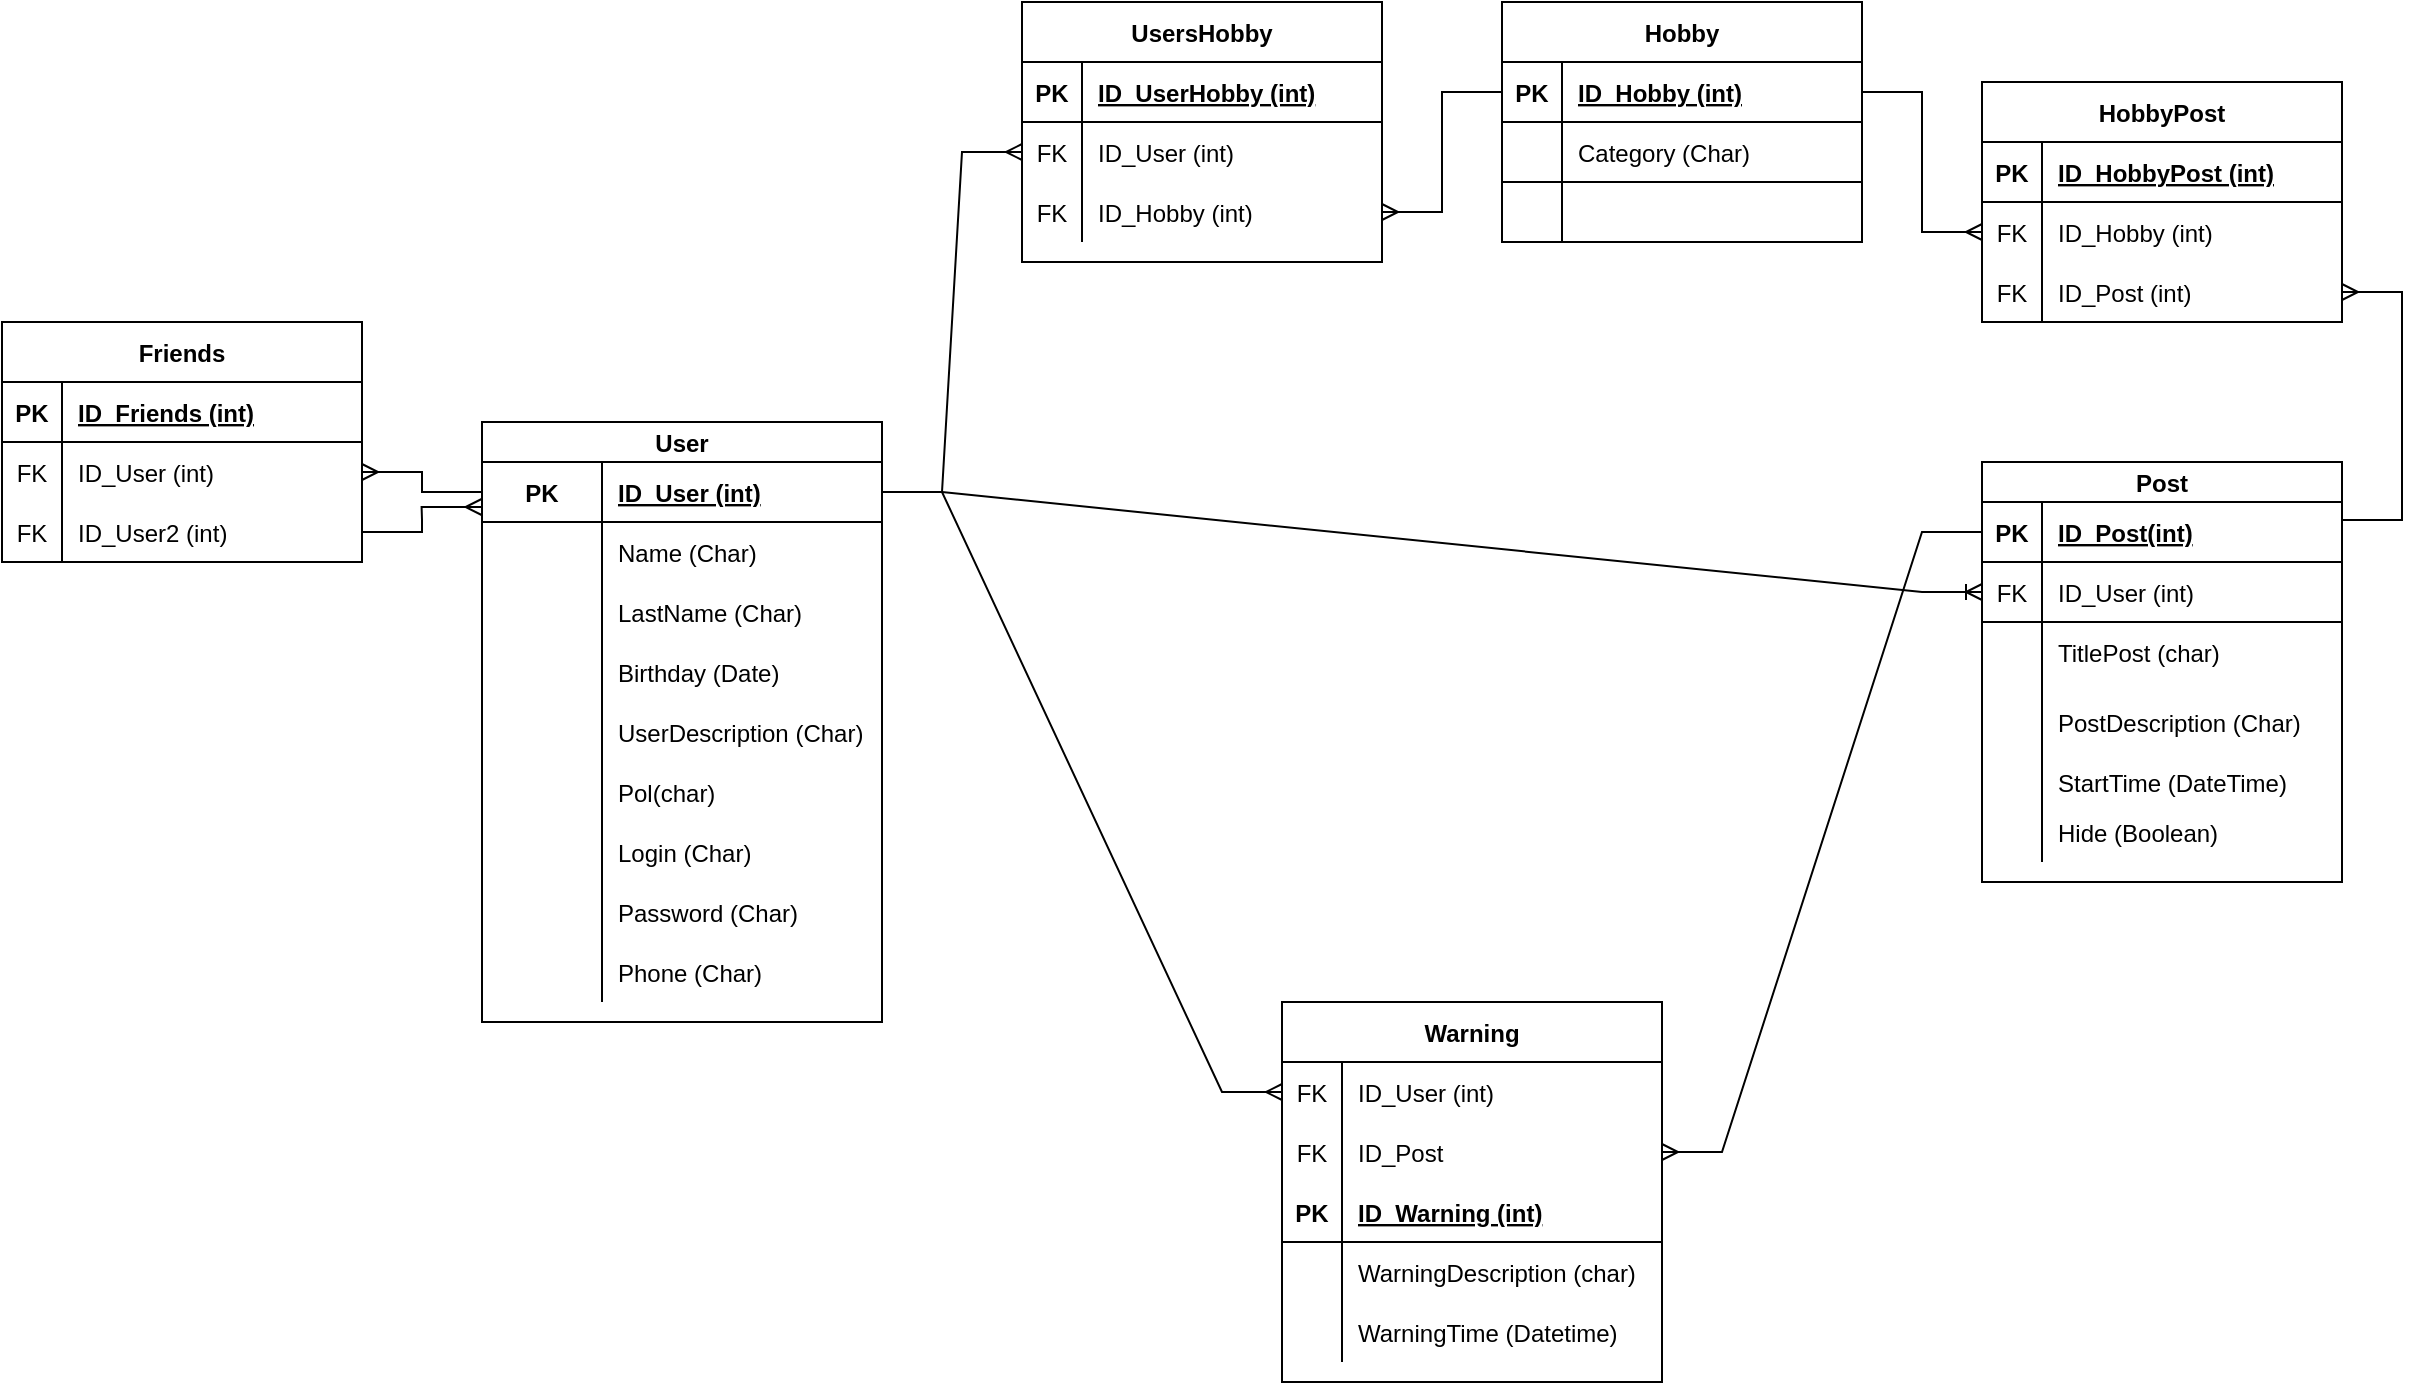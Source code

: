 <mxfile version="18.0.6" type="device"><diagram id="YEi-jR4j0ctaA4NyCC-B" name="Страница 1"><mxGraphModel dx="3635" dy="804" grid="1" gridSize="10" guides="1" tooltips="1" connect="1" arrows="1" fold="1" page="1" pageScale="1" pageWidth="2339" pageHeight="3300" math="0" shadow="0"><root><mxCell id="0"/><mxCell id="1" parent="0"/><mxCell id="M4q45R86KcRBcK73IV3w-1" value="User" style="shape=table;startSize=20;container=1;collapsible=1;childLayout=tableLayout;fixedRows=1;rowLines=0;fontStyle=1;align=center;resizeLast=1;" parent="1" vertex="1"><mxGeometry y="260" width="200" height="300" as="geometry"/></mxCell><mxCell id="M4q45R86KcRBcK73IV3w-2" value="" style="shape=tableRow;horizontal=0;startSize=0;swimlaneHead=0;swimlaneBody=0;fillColor=none;collapsible=0;dropTarget=0;points=[[0,0.5],[1,0.5]];portConstraint=eastwest;top=0;left=0;right=0;bottom=0;" parent="M4q45R86KcRBcK73IV3w-1" vertex="1"><mxGeometry y="20" width="200" height="30" as="geometry"/></mxCell><mxCell id="M4q45R86KcRBcK73IV3w-3" value="PK" style="shape=partialRectangle;connectable=0;fillColor=none;top=0;left=0;bottom=0;right=0;fontStyle=1;overflow=hidden;" parent="M4q45R86KcRBcK73IV3w-2" vertex="1"><mxGeometry width="60" height="30" as="geometry"><mxRectangle width="60" height="30" as="alternateBounds"/></mxGeometry></mxCell><mxCell id="M4q45R86KcRBcK73IV3w-4" value="ID_User (int)" style="shape=partialRectangle;connectable=0;fillColor=none;top=0;left=0;bottom=0;right=0;align=left;spacingLeft=6;fontStyle=5;overflow=hidden;" parent="M4q45R86KcRBcK73IV3w-2" vertex="1"><mxGeometry x="60" width="140" height="30" as="geometry"><mxRectangle width="140" height="30" as="alternateBounds"/></mxGeometry></mxCell><mxCell id="M4q45R86KcRBcK73IV3w-68" value="" style="shape=tableRow;horizontal=0;startSize=0;swimlaneHead=0;swimlaneBody=0;fillColor=none;collapsible=0;dropTarget=0;points=[[0,0.5],[1,0.5]];portConstraint=eastwest;top=0;left=0;right=0;bottom=0;" parent="M4q45R86KcRBcK73IV3w-1" vertex="1"><mxGeometry y="50" width="200" height="30" as="geometry"/></mxCell><mxCell id="M4q45R86KcRBcK73IV3w-69" value="" style="shape=partialRectangle;connectable=0;fillColor=none;top=0;left=0;bottom=0;right=0;editable=1;overflow=hidden;" parent="M4q45R86KcRBcK73IV3w-68" vertex="1"><mxGeometry width="60" height="30" as="geometry"><mxRectangle width="60" height="30" as="alternateBounds"/></mxGeometry></mxCell><mxCell id="M4q45R86KcRBcK73IV3w-70" value="Name (Char)" style="shape=partialRectangle;connectable=0;fillColor=none;top=0;left=0;bottom=0;right=0;align=left;spacingLeft=6;overflow=hidden;" parent="M4q45R86KcRBcK73IV3w-68" vertex="1"><mxGeometry x="60" width="140" height="30" as="geometry"><mxRectangle width="140" height="30" as="alternateBounds"/></mxGeometry></mxCell><mxCell id="frEjT7Lo6UGN6S415Faj-6" value="" style="shape=tableRow;horizontal=0;startSize=0;swimlaneHead=0;swimlaneBody=0;fillColor=none;collapsible=0;dropTarget=0;points=[[0,0.5],[1,0.5]];portConstraint=eastwest;top=0;left=0;right=0;bottom=0;" parent="M4q45R86KcRBcK73IV3w-1" vertex="1"><mxGeometry y="80" width="200" height="30" as="geometry"/></mxCell><mxCell id="frEjT7Lo6UGN6S415Faj-7" value="" style="shape=partialRectangle;connectable=0;fillColor=none;top=0;left=0;bottom=0;right=0;fontStyle=0;overflow=hidden;" parent="frEjT7Lo6UGN6S415Faj-6" vertex="1"><mxGeometry width="60" height="30" as="geometry"><mxRectangle width="60" height="30" as="alternateBounds"/></mxGeometry></mxCell><mxCell id="frEjT7Lo6UGN6S415Faj-8" value="LastName (Char)" style="shape=partialRectangle;connectable=0;fillColor=none;top=0;left=0;bottom=0;right=0;align=left;spacingLeft=6;fontStyle=0;overflow=hidden;" parent="frEjT7Lo6UGN6S415Faj-6" vertex="1"><mxGeometry x="60" width="140" height="30" as="geometry"><mxRectangle width="140" height="30" as="alternateBounds"/></mxGeometry></mxCell><mxCell id="M4q45R86KcRBcK73IV3w-8" value="" style="shape=tableRow;horizontal=0;startSize=0;swimlaneHead=0;swimlaneBody=0;fillColor=none;collapsible=0;dropTarget=0;points=[[0,0.5],[1,0.5]];portConstraint=eastwest;top=0;left=0;right=0;bottom=0;" parent="M4q45R86KcRBcK73IV3w-1" vertex="1"><mxGeometry y="110" width="200" height="30" as="geometry"/></mxCell><mxCell id="M4q45R86KcRBcK73IV3w-9" value="" style="shape=partialRectangle;connectable=0;fillColor=none;top=0;left=0;bottom=0;right=0;editable=1;overflow=hidden;" parent="M4q45R86KcRBcK73IV3w-8" vertex="1"><mxGeometry width="60" height="30" as="geometry"><mxRectangle width="60" height="30" as="alternateBounds"/></mxGeometry></mxCell><mxCell id="M4q45R86KcRBcK73IV3w-10" value="Birthday (Date)" style="shape=partialRectangle;connectable=0;fillColor=none;top=0;left=0;bottom=0;right=0;align=left;spacingLeft=6;overflow=hidden;" parent="M4q45R86KcRBcK73IV3w-8" vertex="1"><mxGeometry x="60" width="140" height="30" as="geometry"><mxRectangle width="140" height="30" as="alternateBounds"/></mxGeometry></mxCell><mxCell id="M4q45R86KcRBcK73IV3w-11" value="" style="shape=tableRow;horizontal=0;startSize=0;swimlaneHead=0;swimlaneBody=0;fillColor=none;collapsible=0;dropTarget=0;points=[[0,0.5],[1,0.5]];portConstraint=eastwest;top=0;left=0;right=0;bottom=0;" parent="M4q45R86KcRBcK73IV3w-1" vertex="1"><mxGeometry y="140" width="200" height="30" as="geometry"/></mxCell><mxCell id="M4q45R86KcRBcK73IV3w-12" value="" style="shape=partialRectangle;connectable=0;fillColor=none;top=0;left=0;bottom=0;right=0;editable=1;overflow=hidden;" parent="M4q45R86KcRBcK73IV3w-11" vertex="1"><mxGeometry width="60" height="30" as="geometry"><mxRectangle width="60" height="30" as="alternateBounds"/></mxGeometry></mxCell><mxCell id="M4q45R86KcRBcK73IV3w-13" value="UserDescription (Char)" style="shape=partialRectangle;connectable=0;fillColor=none;top=0;left=0;bottom=0;right=0;align=left;spacingLeft=6;overflow=hidden;" parent="M4q45R86KcRBcK73IV3w-11" vertex="1"><mxGeometry x="60" width="140" height="30" as="geometry"><mxRectangle width="140" height="30" as="alternateBounds"/></mxGeometry></mxCell><mxCell id="AJhBmb3Ub8fvefNZ_qlK-2" value="" style="shape=tableRow;horizontal=0;startSize=0;swimlaneHead=0;swimlaneBody=0;fillColor=none;collapsible=0;dropTarget=0;points=[[0,0.5],[1,0.5]];portConstraint=eastwest;top=0;left=0;right=0;bottom=0;" parent="M4q45R86KcRBcK73IV3w-1" vertex="1"><mxGeometry y="170" width="200" height="30" as="geometry"/></mxCell><mxCell id="AJhBmb3Ub8fvefNZ_qlK-3" value="" style="shape=partialRectangle;connectable=0;fillColor=none;top=0;left=0;bottom=0;right=0;editable=1;overflow=hidden;" parent="AJhBmb3Ub8fvefNZ_qlK-2" vertex="1"><mxGeometry width="60" height="30" as="geometry"><mxRectangle width="60" height="30" as="alternateBounds"/></mxGeometry></mxCell><mxCell id="AJhBmb3Ub8fvefNZ_qlK-4" value="Pol(char)" style="shape=partialRectangle;connectable=0;fillColor=none;top=0;left=0;bottom=0;right=0;align=left;spacingLeft=6;overflow=hidden;" parent="AJhBmb3Ub8fvefNZ_qlK-2" vertex="1"><mxGeometry x="60" width="140" height="30" as="geometry"><mxRectangle width="140" height="30" as="alternateBounds"/></mxGeometry></mxCell><mxCell id="M4q45R86KcRBcK73IV3w-72" value="" style="shape=tableRow;horizontal=0;startSize=0;swimlaneHead=0;swimlaneBody=0;fillColor=none;collapsible=0;dropTarget=0;points=[[0,0.5],[1,0.5]];portConstraint=eastwest;top=0;left=0;right=0;bottom=0;" parent="M4q45R86KcRBcK73IV3w-1" vertex="1"><mxGeometry y="200" width="200" height="30" as="geometry"/></mxCell><mxCell id="M4q45R86KcRBcK73IV3w-73" value="" style="shape=partialRectangle;connectable=0;fillColor=none;top=0;left=0;bottom=0;right=0;fontStyle=0;overflow=hidden;" parent="M4q45R86KcRBcK73IV3w-72" vertex="1"><mxGeometry width="60" height="30" as="geometry"><mxRectangle width="60" height="30" as="alternateBounds"/></mxGeometry></mxCell><mxCell id="M4q45R86KcRBcK73IV3w-74" value="Login (Char)" style="shape=partialRectangle;connectable=0;fillColor=none;top=0;left=0;bottom=0;right=0;align=left;spacingLeft=6;fontStyle=0;overflow=hidden;" parent="M4q45R86KcRBcK73IV3w-72" vertex="1"><mxGeometry x="60" width="140" height="30" as="geometry"><mxRectangle width="140" height="30" as="alternateBounds"/></mxGeometry></mxCell><mxCell id="M4q45R86KcRBcK73IV3w-76" value="" style="shape=tableRow;horizontal=0;startSize=0;swimlaneHead=0;swimlaneBody=0;fillColor=none;collapsible=0;dropTarget=0;points=[[0,0.5],[1,0.5]];portConstraint=eastwest;top=0;left=0;right=0;bottom=0;" parent="M4q45R86KcRBcK73IV3w-1" vertex="1"><mxGeometry y="230" width="200" height="30" as="geometry"/></mxCell><mxCell id="M4q45R86KcRBcK73IV3w-77" value="" style="shape=partialRectangle;connectable=0;fillColor=none;top=0;left=0;bottom=0;right=0;fontStyle=0;overflow=hidden;" parent="M4q45R86KcRBcK73IV3w-76" vertex="1"><mxGeometry width="60" height="30" as="geometry"><mxRectangle width="60" height="30" as="alternateBounds"/></mxGeometry></mxCell><mxCell id="M4q45R86KcRBcK73IV3w-78" value="Password (Char)" style="shape=partialRectangle;connectable=0;fillColor=none;top=0;left=0;bottom=0;right=0;align=left;spacingLeft=6;fontStyle=0;overflow=hidden;" parent="M4q45R86KcRBcK73IV3w-76" vertex="1"><mxGeometry x="60" width="140" height="30" as="geometry"><mxRectangle width="140" height="30" as="alternateBounds"/></mxGeometry></mxCell><mxCell id="frEjT7Lo6UGN6S415Faj-9" value="" style="shape=tableRow;horizontal=0;startSize=0;swimlaneHead=0;swimlaneBody=0;fillColor=none;collapsible=0;dropTarget=0;points=[[0,0.5],[1,0.5]];portConstraint=eastwest;top=0;left=0;right=0;bottom=0;" parent="M4q45R86KcRBcK73IV3w-1" vertex="1"><mxGeometry y="260" width="200" height="30" as="geometry"/></mxCell><mxCell id="frEjT7Lo6UGN6S415Faj-10" value="" style="shape=partialRectangle;connectable=0;fillColor=none;top=0;left=0;bottom=0;right=0;fontStyle=0;overflow=hidden;" parent="frEjT7Lo6UGN6S415Faj-9" vertex="1"><mxGeometry width="60" height="30" as="geometry"><mxRectangle width="60" height="30" as="alternateBounds"/></mxGeometry></mxCell><mxCell id="frEjT7Lo6UGN6S415Faj-11" value="Phone (Char)" style="shape=partialRectangle;connectable=0;fillColor=none;top=0;left=0;bottom=0;right=0;align=left;spacingLeft=6;fontStyle=0;overflow=hidden;" parent="frEjT7Lo6UGN6S415Faj-9" vertex="1"><mxGeometry x="60" width="140" height="30" as="geometry"><mxRectangle width="140" height="30" as="alternateBounds"/></mxGeometry></mxCell><mxCell id="NEjJ-DTWDGzsKHVt5rKp-1" value="" style="endArrow=none;html=1;rounded=0;" parent="M4q45R86KcRBcK73IV3w-1" edge="1"><mxGeometry width="50" height="50" relative="1" as="geometry"><mxPoint y="50" as="sourcePoint"/><mxPoint x="200" y="50" as="targetPoint"/><Array as="points"><mxPoint x="100" y="50"/></Array></mxGeometry></mxCell><mxCell id="M4q45R86KcRBcK73IV3w-14" value="Hobby" style="shape=table;startSize=30;container=1;collapsible=1;childLayout=tableLayout;fixedRows=1;rowLines=0;fontStyle=1;align=center;resizeLast=1;" parent="1" vertex="1"><mxGeometry x="510" y="50" width="180" height="120" as="geometry"/></mxCell><mxCell id="M4q45R86KcRBcK73IV3w-15" value="" style="shape=tableRow;horizontal=0;startSize=0;swimlaneHead=0;swimlaneBody=0;fillColor=none;collapsible=0;dropTarget=0;points=[[0,0.5],[1,0.5]];portConstraint=eastwest;top=0;left=0;right=0;bottom=1;" parent="M4q45R86KcRBcK73IV3w-14" vertex="1"><mxGeometry y="30" width="180" height="30" as="geometry"/></mxCell><mxCell id="M4q45R86KcRBcK73IV3w-16" value="PK" style="shape=partialRectangle;connectable=0;fillColor=none;top=0;left=0;bottom=0;right=0;fontStyle=1;overflow=hidden;" parent="M4q45R86KcRBcK73IV3w-15" vertex="1"><mxGeometry width="30" height="30" as="geometry"><mxRectangle width="30" height="30" as="alternateBounds"/></mxGeometry></mxCell><mxCell id="M4q45R86KcRBcK73IV3w-17" value="ID_Hobby (int)" style="shape=partialRectangle;connectable=0;fillColor=none;top=0;left=0;bottom=0;right=0;align=left;spacingLeft=6;fontStyle=5;overflow=hidden;" parent="M4q45R86KcRBcK73IV3w-15" vertex="1"><mxGeometry x="30" width="150" height="30" as="geometry"><mxRectangle width="150" height="30" as="alternateBounds"/></mxGeometry></mxCell><mxCell id="e_sknQJ1I1gwagHS1VR6-3" value="" style="shape=tableRow;horizontal=0;startSize=0;swimlaneHead=0;swimlaneBody=0;fillColor=none;collapsible=0;dropTarget=0;points=[[0,0.5],[1,0.5]];portConstraint=eastwest;top=0;left=0;right=0;bottom=1;" parent="M4q45R86KcRBcK73IV3w-14" vertex="1"><mxGeometry y="60" width="180" height="30" as="geometry"/></mxCell><mxCell id="e_sknQJ1I1gwagHS1VR6-4" value="" style="shape=partialRectangle;connectable=0;fillColor=none;top=0;left=0;bottom=0;right=0;fontStyle=1;overflow=hidden;" parent="e_sknQJ1I1gwagHS1VR6-3" vertex="1"><mxGeometry width="30" height="30" as="geometry"><mxRectangle width="30" height="30" as="alternateBounds"/></mxGeometry></mxCell><mxCell id="e_sknQJ1I1gwagHS1VR6-5" value="Category (Char)" style="shape=partialRectangle;connectable=0;fillColor=none;top=0;left=0;bottom=0;right=0;align=left;spacingLeft=6;fontStyle=0;overflow=hidden;" parent="e_sknQJ1I1gwagHS1VR6-3" vertex="1"><mxGeometry x="30" width="150" height="30" as="geometry"><mxRectangle width="150" height="30" as="alternateBounds"/></mxGeometry></mxCell><mxCell id="M4q45R86KcRBcK73IV3w-18" value="" style="shape=tableRow;horizontal=0;startSize=0;swimlaneHead=0;swimlaneBody=0;fillColor=none;collapsible=0;dropTarget=0;points=[[0,0.5],[1,0.5]];portConstraint=eastwest;top=0;left=0;right=0;bottom=0;" parent="M4q45R86KcRBcK73IV3w-14" vertex="1"><mxGeometry y="90" width="180" height="30" as="geometry"/></mxCell><mxCell id="M4q45R86KcRBcK73IV3w-19" value="" style="shape=partialRectangle;connectable=0;fillColor=none;top=0;left=0;bottom=0;right=0;editable=1;overflow=hidden;" parent="M4q45R86KcRBcK73IV3w-18" vertex="1"><mxGeometry width="30" height="30" as="geometry"><mxRectangle width="30" height="30" as="alternateBounds"/></mxGeometry></mxCell><mxCell id="M4q45R86KcRBcK73IV3w-20" value="" style="shape=partialRectangle;connectable=0;fillColor=none;top=0;left=0;bottom=0;right=0;align=left;spacingLeft=6;overflow=hidden;" parent="M4q45R86KcRBcK73IV3w-18" vertex="1"><mxGeometry x="30" width="150" height="30" as="geometry"><mxRectangle width="150" height="30" as="alternateBounds"/></mxGeometry></mxCell><mxCell id="M4q45R86KcRBcK73IV3w-36" value="Post" style="shape=table;startSize=20;container=1;collapsible=1;childLayout=tableLayout;fixedRows=1;rowLines=0;fontStyle=1;align=center;resizeLast=1;" parent="1" vertex="1"><mxGeometry x="750" y="280" width="180" height="210" as="geometry"/></mxCell><mxCell id="M4q45R86KcRBcK73IV3w-37" value="" style="shape=tableRow;horizontal=0;startSize=0;swimlaneHead=0;swimlaneBody=0;fillColor=none;collapsible=0;dropTarget=0;points=[[0,0.5],[1,0.5]];portConstraint=eastwest;top=0;left=0;right=0;bottom=1;" parent="M4q45R86KcRBcK73IV3w-36" vertex="1"><mxGeometry y="20" width="180" height="30" as="geometry"/></mxCell><mxCell id="M4q45R86KcRBcK73IV3w-38" value="PK" style="shape=partialRectangle;connectable=0;fillColor=none;top=0;left=0;bottom=0;right=0;fontStyle=1;overflow=hidden;" parent="M4q45R86KcRBcK73IV3w-37" vertex="1"><mxGeometry width="30" height="30" as="geometry"><mxRectangle width="30" height="30" as="alternateBounds"/></mxGeometry></mxCell><mxCell id="M4q45R86KcRBcK73IV3w-39" value="ID_Post(int)" style="shape=partialRectangle;connectable=0;fillColor=none;top=0;left=0;bottom=0;right=0;align=left;spacingLeft=6;fontStyle=5;overflow=hidden;" parent="M4q45R86KcRBcK73IV3w-37" vertex="1"><mxGeometry x="30" width="150" height="30" as="geometry"><mxRectangle width="150" height="30" as="alternateBounds"/></mxGeometry></mxCell><mxCell id="M4q45R86KcRBcK73IV3w-5" value="" style="shape=tableRow;horizontal=0;startSize=0;swimlaneHead=0;swimlaneBody=0;fillColor=none;collapsible=0;dropTarget=0;points=[[0,0.5],[1,0.5]];portConstraint=eastwest;top=0;left=0;right=0;bottom=1;" parent="M4q45R86KcRBcK73IV3w-36" vertex="1"><mxGeometry y="50" width="180" height="30" as="geometry"/></mxCell><mxCell id="M4q45R86KcRBcK73IV3w-6" value="FK" style="shape=partialRectangle;connectable=0;fillColor=none;top=0;left=0;bottom=0;right=0;fontStyle=0;overflow=hidden;" parent="M4q45R86KcRBcK73IV3w-5" vertex="1"><mxGeometry width="30" height="30" as="geometry"><mxRectangle width="30" height="30" as="alternateBounds"/></mxGeometry></mxCell><mxCell id="M4q45R86KcRBcK73IV3w-7" value="ID_User (int)" style="shape=partialRectangle;connectable=0;fillColor=none;top=0;left=0;bottom=0;right=0;align=left;spacingLeft=6;fontStyle=0;overflow=hidden;" parent="M4q45R86KcRBcK73IV3w-5" vertex="1"><mxGeometry x="30" width="150" height="30" as="geometry"><mxRectangle width="150" height="30" as="alternateBounds"/></mxGeometry></mxCell><mxCell id="M4q45R86KcRBcK73IV3w-40" value="" style="shape=tableRow;horizontal=0;startSize=0;swimlaneHead=0;swimlaneBody=0;fillColor=none;collapsible=0;dropTarget=0;points=[[0,0.5],[1,0.5]];portConstraint=eastwest;top=0;left=0;right=0;bottom=0;" parent="M4q45R86KcRBcK73IV3w-36" vertex="1"><mxGeometry y="80" width="180" height="30" as="geometry"/></mxCell><mxCell id="M4q45R86KcRBcK73IV3w-41" value="" style="shape=partialRectangle;connectable=0;fillColor=none;top=0;left=0;bottom=0;right=0;editable=1;overflow=hidden;" parent="M4q45R86KcRBcK73IV3w-40" vertex="1"><mxGeometry width="30" height="30" as="geometry"><mxRectangle width="30" height="30" as="alternateBounds"/></mxGeometry></mxCell><mxCell id="M4q45R86KcRBcK73IV3w-42" value="TitlePost (char)" style="shape=partialRectangle;connectable=0;fillColor=none;top=0;left=0;bottom=0;right=0;align=left;spacingLeft=6;overflow=hidden;" parent="M4q45R86KcRBcK73IV3w-40" vertex="1"><mxGeometry x="30" width="150" height="30" as="geometry"><mxRectangle width="150" height="30" as="alternateBounds"/></mxGeometry></mxCell><mxCell id="M4q45R86KcRBcK73IV3w-43" value="" style="shape=tableRow;horizontal=0;startSize=0;swimlaneHead=0;swimlaneBody=0;fillColor=none;collapsible=0;dropTarget=0;points=[[0,0.5],[1,0.5]];portConstraint=eastwest;top=0;left=0;right=0;bottom=0;" parent="M4q45R86KcRBcK73IV3w-36" vertex="1"><mxGeometry y="110" width="180" height="40" as="geometry"/></mxCell><mxCell id="M4q45R86KcRBcK73IV3w-44" value="" style="shape=partialRectangle;connectable=0;fillColor=none;top=0;left=0;bottom=0;right=0;editable=1;overflow=hidden;" parent="M4q45R86KcRBcK73IV3w-43" vertex="1"><mxGeometry width="30" height="40" as="geometry"><mxRectangle width="30" height="40" as="alternateBounds"/></mxGeometry></mxCell><mxCell id="M4q45R86KcRBcK73IV3w-45" value="PostDescription (Char)" style="shape=partialRectangle;connectable=0;fillColor=none;top=0;left=0;bottom=0;right=0;align=left;spacingLeft=6;overflow=hidden;" parent="M4q45R86KcRBcK73IV3w-43" vertex="1"><mxGeometry x="30" width="150" height="40" as="geometry"><mxRectangle width="150" height="40" as="alternateBounds"/></mxGeometry></mxCell><mxCell id="frEjT7Lo6UGN6S415Faj-12" value="" style="shape=tableRow;horizontal=0;startSize=0;swimlaneHead=0;swimlaneBody=0;fillColor=none;collapsible=0;dropTarget=0;points=[[0,0.5],[1,0.5]];portConstraint=eastwest;top=0;left=0;right=0;bottom=0;" parent="M4q45R86KcRBcK73IV3w-36" vertex="1"><mxGeometry y="150" width="180" height="20" as="geometry"/></mxCell><mxCell id="frEjT7Lo6UGN6S415Faj-13" value="" style="shape=partialRectangle;connectable=0;fillColor=none;top=0;left=0;bottom=0;right=0;fontStyle=0;overflow=hidden;" parent="frEjT7Lo6UGN6S415Faj-12" vertex="1"><mxGeometry width="30" height="20" as="geometry"><mxRectangle width="30" height="20" as="alternateBounds"/></mxGeometry></mxCell><mxCell id="frEjT7Lo6UGN6S415Faj-14" value="StartTime (DateTime)" style="shape=partialRectangle;connectable=0;fillColor=none;top=0;left=0;bottom=0;right=0;align=left;spacingLeft=6;fontStyle=0;overflow=hidden;" parent="frEjT7Lo6UGN6S415Faj-12" vertex="1"><mxGeometry x="30" width="150" height="20" as="geometry"><mxRectangle width="150" height="20" as="alternateBounds"/></mxGeometry></mxCell><mxCell id="indkBFB3QoJ82kAtmzy_-35" value="" style="shape=tableRow;horizontal=0;startSize=0;swimlaneHead=0;swimlaneBody=0;fillColor=none;collapsible=0;dropTarget=0;points=[[0,0.5],[1,0.5]];portConstraint=eastwest;top=0;left=0;right=0;bottom=0;" parent="M4q45R86KcRBcK73IV3w-36" vertex="1"><mxGeometry y="170" width="180" height="30" as="geometry"/></mxCell><mxCell id="indkBFB3QoJ82kAtmzy_-36" value="" style="shape=partialRectangle;connectable=0;fillColor=none;top=0;left=0;bottom=0;right=0;editable=1;overflow=hidden;" parent="indkBFB3QoJ82kAtmzy_-35" vertex="1"><mxGeometry width="30" height="30" as="geometry"><mxRectangle width="30" height="30" as="alternateBounds"/></mxGeometry></mxCell><mxCell id="indkBFB3QoJ82kAtmzy_-37" value="Hide (Boolean)" style="shape=partialRectangle;connectable=0;fillColor=none;top=0;left=0;bottom=0;right=0;align=left;spacingLeft=6;overflow=hidden;" parent="indkBFB3QoJ82kAtmzy_-35" vertex="1"><mxGeometry x="30" width="150" height="30" as="geometry"><mxRectangle width="150" height="30" as="alternateBounds"/></mxGeometry></mxCell><mxCell id="M4q45R86KcRBcK73IV3w-66" value="" style="edgeStyle=entityRelationEdgeStyle;fontSize=12;html=1;endArrow=ERoneToMany;rounded=0;exitX=1;exitY=0.5;exitDx=0;exitDy=0;entryX=0;entryY=0.5;entryDx=0;entryDy=0;" parent="1" source="M4q45R86KcRBcK73IV3w-2" target="M4q45R86KcRBcK73IV3w-5" edge="1"><mxGeometry width="100" height="100" relative="1" as="geometry"><mxPoint x="210" y="285" as="sourcePoint"/><mxPoint x="610" y="300" as="targetPoint"/></mxGeometry></mxCell><mxCell id="indkBFB3QoJ82kAtmzy_-1" value="Friends" style="shape=table;startSize=30;container=1;collapsible=1;childLayout=tableLayout;fixedRows=1;rowLines=0;fontStyle=1;align=center;resizeLast=1;" parent="1" vertex="1"><mxGeometry x="-240" y="210" width="180" height="120" as="geometry"/></mxCell><mxCell id="indkBFB3QoJ82kAtmzy_-2" value="" style="shape=tableRow;horizontal=0;startSize=0;swimlaneHead=0;swimlaneBody=0;fillColor=none;collapsible=0;dropTarget=0;points=[[0,0.5],[1,0.5]];portConstraint=eastwest;top=0;left=0;right=0;bottom=1;" parent="indkBFB3QoJ82kAtmzy_-1" vertex="1"><mxGeometry y="30" width="180" height="30" as="geometry"/></mxCell><mxCell id="indkBFB3QoJ82kAtmzy_-3" value="PK" style="shape=partialRectangle;connectable=0;fillColor=none;top=0;left=0;bottom=0;right=0;fontStyle=1;overflow=hidden;" parent="indkBFB3QoJ82kAtmzy_-2" vertex="1"><mxGeometry width="30" height="30" as="geometry"><mxRectangle width="30" height="30" as="alternateBounds"/></mxGeometry></mxCell><mxCell id="indkBFB3QoJ82kAtmzy_-4" value="ID_Friends (int)" style="shape=partialRectangle;connectable=0;fillColor=none;top=0;left=0;bottom=0;right=0;align=left;spacingLeft=6;fontStyle=5;overflow=hidden;" parent="indkBFB3QoJ82kAtmzy_-2" vertex="1"><mxGeometry x="30" width="150" height="30" as="geometry"><mxRectangle width="150" height="30" as="alternateBounds"/></mxGeometry></mxCell><mxCell id="indkBFB3QoJ82kAtmzy_-5" value="" style="shape=tableRow;horizontal=0;startSize=0;swimlaneHead=0;swimlaneBody=0;fillColor=none;collapsible=0;dropTarget=0;points=[[0,0.5],[1,0.5]];portConstraint=eastwest;top=0;left=0;right=0;bottom=0;" parent="indkBFB3QoJ82kAtmzy_-1" vertex="1"><mxGeometry y="60" width="180" height="30" as="geometry"/></mxCell><mxCell id="indkBFB3QoJ82kAtmzy_-6" value="FK" style="shape=partialRectangle;connectable=0;fillColor=none;top=0;left=0;bottom=0;right=0;editable=1;overflow=hidden;" parent="indkBFB3QoJ82kAtmzy_-5" vertex="1"><mxGeometry width="30" height="30" as="geometry"><mxRectangle width="30" height="30" as="alternateBounds"/></mxGeometry></mxCell><mxCell id="indkBFB3QoJ82kAtmzy_-7" value="ID_User (int)" style="shape=partialRectangle;connectable=0;fillColor=none;top=0;left=0;bottom=0;right=0;align=left;spacingLeft=6;overflow=hidden;" parent="indkBFB3QoJ82kAtmzy_-5" vertex="1"><mxGeometry x="30" width="150" height="30" as="geometry"><mxRectangle width="150" height="30" as="alternateBounds"/></mxGeometry></mxCell><mxCell id="indkBFB3QoJ82kAtmzy_-8" value="" style="shape=tableRow;horizontal=0;startSize=0;swimlaneHead=0;swimlaneBody=0;fillColor=none;collapsible=0;dropTarget=0;points=[[0,0.5],[1,0.5]];portConstraint=eastwest;top=0;left=0;right=0;bottom=0;" parent="indkBFB3QoJ82kAtmzy_-1" vertex="1"><mxGeometry y="90" width="180" height="30" as="geometry"/></mxCell><mxCell id="indkBFB3QoJ82kAtmzy_-9" value="FK" style="shape=partialRectangle;connectable=0;fillColor=none;top=0;left=0;bottom=0;right=0;editable=1;overflow=hidden;" parent="indkBFB3QoJ82kAtmzy_-8" vertex="1"><mxGeometry width="30" height="30" as="geometry"><mxRectangle width="30" height="30" as="alternateBounds"/></mxGeometry></mxCell><mxCell id="indkBFB3QoJ82kAtmzy_-10" value="ID_User2 (int)" style="shape=partialRectangle;connectable=0;fillColor=none;top=0;left=0;bottom=0;right=0;align=left;spacingLeft=6;overflow=hidden;" parent="indkBFB3QoJ82kAtmzy_-8" vertex="1"><mxGeometry x="30" width="150" height="30" as="geometry"><mxRectangle width="150" height="30" as="alternateBounds"/></mxGeometry></mxCell><mxCell id="indkBFB3QoJ82kAtmzy_-19" value="" style="edgeStyle=entityRelationEdgeStyle;fontSize=12;html=1;endArrow=ERmany;rounded=0;entryX=-0.001;entryY=0.75;entryDx=0;entryDy=0;entryPerimeter=0;exitX=1;exitY=0.5;exitDx=0;exitDy=0;" parent="1" source="indkBFB3QoJ82kAtmzy_-8" target="M4q45R86KcRBcK73IV3w-2" edge="1"><mxGeometry width="100" height="100" relative="1" as="geometry"><mxPoint x="-60" y="303" as="sourcePoint"/><mxPoint x="-50" y="340" as="targetPoint"/></mxGeometry></mxCell><mxCell id="indkBFB3QoJ82kAtmzy_-20" value="Warning" style="shape=table;startSize=30;container=1;collapsible=1;childLayout=tableLayout;fixedRows=1;rowLines=0;fontStyle=1;align=center;resizeLast=1;" parent="1" vertex="1"><mxGeometry x="400" y="550" width="190" height="190" as="geometry"/></mxCell><mxCell id="indkBFB3QoJ82kAtmzy_-27" value="" style="shape=tableRow;horizontal=0;startSize=0;swimlaneHead=0;swimlaneBody=0;fillColor=none;collapsible=0;dropTarget=0;points=[[0,0.5],[1,0.5]];portConstraint=eastwest;top=0;left=0;right=0;bottom=0;" parent="indkBFB3QoJ82kAtmzy_-20" vertex="1"><mxGeometry y="30" width="190" height="30" as="geometry"/></mxCell><mxCell id="indkBFB3QoJ82kAtmzy_-28" value="FK" style="shape=partialRectangle;connectable=0;fillColor=none;top=0;left=0;bottom=0;right=0;editable=1;overflow=hidden;" parent="indkBFB3QoJ82kAtmzy_-27" vertex="1"><mxGeometry width="30" height="30" as="geometry"><mxRectangle width="30" height="30" as="alternateBounds"/></mxGeometry></mxCell><mxCell id="indkBFB3QoJ82kAtmzy_-29" value="ID_User (int)" style="shape=partialRectangle;connectable=0;fillColor=none;top=0;left=0;bottom=0;right=0;align=left;spacingLeft=6;overflow=hidden;" parent="indkBFB3QoJ82kAtmzy_-27" vertex="1"><mxGeometry x="30" width="160" height="30" as="geometry"><mxRectangle width="160" height="30" as="alternateBounds"/></mxGeometry></mxCell><mxCell id="jtc8TNli-gYkuwgWjiMY-2" value="" style="shape=tableRow;horizontal=0;startSize=0;swimlaneHead=0;swimlaneBody=0;fillColor=none;collapsible=0;dropTarget=0;points=[[0,0.5],[1,0.5]];portConstraint=eastwest;top=0;left=0;right=0;bottom=0;" parent="indkBFB3QoJ82kAtmzy_-20" vertex="1"><mxGeometry y="60" width="190" height="30" as="geometry"/></mxCell><mxCell id="jtc8TNli-gYkuwgWjiMY-3" value="FK" style="shape=partialRectangle;connectable=0;fillColor=none;top=0;left=0;bottom=0;right=0;fontStyle=0;overflow=hidden;" parent="jtc8TNli-gYkuwgWjiMY-2" vertex="1"><mxGeometry width="30" height="30" as="geometry"><mxRectangle width="30" height="30" as="alternateBounds"/></mxGeometry></mxCell><mxCell id="jtc8TNli-gYkuwgWjiMY-4" value="ID_Post" style="shape=partialRectangle;connectable=0;fillColor=none;top=0;left=0;bottom=0;right=0;align=left;spacingLeft=6;fontStyle=0;overflow=hidden;" parent="jtc8TNli-gYkuwgWjiMY-2" vertex="1"><mxGeometry x="30" width="160" height="30" as="geometry"><mxRectangle width="160" height="30" as="alternateBounds"/></mxGeometry></mxCell><mxCell id="indkBFB3QoJ82kAtmzy_-21" value="" style="shape=tableRow;horizontal=0;startSize=0;swimlaneHead=0;swimlaneBody=0;fillColor=none;collapsible=0;dropTarget=0;points=[[0,0.5],[1,0.5]];portConstraint=eastwest;top=0;left=0;right=0;bottom=1;" parent="indkBFB3QoJ82kAtmzy_-20" vertex="1"><mxGeometry y="90" width="190" height="30" as="geometry"/></mxCell><mxCell id="indkBFB3QoJ82kAtmzy_-22" value="PK" style="shape=partialRectangle;connectable=0;fillColor=none;top=0;left=0;bottom=0;right=0;fontStyle=1;overflow=hidden;" parent="indkBFB3QoJ82kAtmzy_-21" vertex="1"><mxGeometry width="30" height="30" as="geometry"><mxRectangle width="30" height="30" as="alternateBounds"/></mxGeometry></mxCell><mxCell id="indkBFB3QoJ82kAtmzy_-23" value="ID_Warning (int)" style="shape=partialRectangle;connectable=0;fillColor=none;top=0;left=0;bottom=0;right=0;align=left;spacingLeft=6;fontStyle=5;overflow=hidden;" parent="indkBFB3QoJ82kAtmzy_-21" vertex="1"><mxGeometry x="30" width="160" height="30" as="geometry"><mxRectangle width="160" height="30" as="alternateBounds"/></mxGeometry></mxCell><mxCell id="indkBFB3QoJ82kAtmzy_-24" value="" style="shape=tableRow;horizontal=0;startSize=0;swimlaneHead=0;swimlaneBody=0;fillColor=none;collapsible=0;dropTarget=0;points=[[0,0.5],[1,0.5]];portConstraint=eastwest;top=0;left=0;right=0;bottom=0;" parent="indkBFB3QoJ82kAtmzy_-20" vertex="1"><mxGeometry y="120" width="190" height="30" as="geometry"/></mxCell><mxCell id="indkBFB3QoJ82kAtmzy_-25" value="" style="shape=partialRectangle;connectable=0;fillColor=none;top=0;left=0;bottom=0;right=0;editable=1;overflow=hidden;" parent="indkBFB3QoJ82kAtmzy_-24" vertex="1"><mxGeometry width="30" height="30" as="geometry"><mxRectangle width="30" height="30" as="alternateBounds"/></mxGeometry></mxCell><mxCell id="indkBFB3QoJ82kAtmzy_-26" value="WarningDescription (char)" style="shape=partialRectangle;connectable=0;fillColor=none;top=0;left=0;bottom=0;right=0;align=left;spacingLeft=6;overflow=hidden;" parent="indkBFB3QoJ82kAtmzy_-24" vertex="1"><mxGeometry x="30" width="160" height="30" as="geometry"><mxRectangle width="160" height="30" as="alternateBounds"/></mxGeometry></mxCell><mxCell id="indkBFB3QoJ82kAtmzy_-30" value="" style="shape=tableRow;horizontal=0;startSize=0;swimlaneHead=0;swimlaneBody=0;fillColor=none;collapsible=0;dropTarget=0;points=[[0,0.5],[1,0.5]];portConstraint=eastwest;top=0;left=0;right=0;bottom=0;" parent="indkBFB3QoJ82kAtmzy_-20" vertex="1"><mxGeometry y="150" width="190" height="30" as="geometry"/></mxCell><mxCell id="indkBFB3QoJ82kAtmzy_-31" value="" style="shape=partialRectangle;connectable=0;fillColor=none;top=0;left=0;bottom=0;right=0;editable=1;overflow=hidden;" parent="indkBFB3QoJ82kAtmzy_-30" vertex="1"><mxGeometry width="30" height="30" as="geometry"><mxRectangle width="30" height="30" as="alternateBounds"/></mxGeometry></mxCell><mxCell id="indkBFB3QoJ82kAtmzy_-32" value="WarningTime (Datetime)" style="shape=partialRectangle;connectable=0;fillColor=none;top=0;left=0;bottom=0;right=0;align=left;spacingLeft=6;overflow=hidden;" parent="indkBFB3QoJ82kAtmzy_-30" vertex="1"><mxGeometry x="30" width="160" height="30" as="geometry"><mxRectangle width="160" height="30" as="alternateBounds"/></mxGeometry></mxCell><mxCell id="indkBFB3QoJ82kAtmzy_-33" value="" style="edgeStyle=entityRelationEdgeStyle;fontSize=12;html=1;endArrow=ERmany;rounded=0;exitX=1;exitY=0.5;exitDx=0;exitDy=0;entryX=0;entryY=0.5;entryDx=0;entryDy=0;" parent="1" source="M4q45R86KcRBcK73IV3w-2" target="indkBFB3QoJ82kAtmzy_-27" edge="1"><mxGeometry width="100" height="100" relative="1" as="geometry"><mxPoint x="210" y="400" as="sourcePoint"/><mxPoint x="310" y="300" as="targetPoint"/></mxGeometry></mxCell><mxCell id="xH47lApRCOTpVcf3hOzj-38" value="UsersHobby" style="shape=table;startSize=30;container=1;collapsible=1;childLayout=tableLayout;fixedRows=1;rowLines=0;fontStyle=1;align=center;resizeLast=1;" parent="1" vertex="1"><mxGeometry x="270" y="50" width="180" height="130" as="geometry"/></mxCell><mxCell id="xH47lApRCOTpVcf3hOzj-39" value="" style="shape=tableRow;horizontal=0;startSize=0;swimlaneHead=0;swimlaneBody=0;fillColor=none;collapsible=0;dropTarget=0;points=[[0,0.5],[1,0.5]];portConstraint=eastwest;top=0;left=0;right=0;bottom=1;" parent="xH47lApRCOTpVcf3hOzj-38" vertex="1"><mxGeometry y="30" width="180" height="30" as="geometry"/></mxCell><mxCell id="xH47lApRCOTpVcf3hOzj-40" value="PK" style="shape=partialRectangle;connectable=0;fillColor=none;top=0;left=0;bottom=0;right=0;fontStyle=1;overflow=hidden;" parent="xH47lApRCOTpVcf3hOzj-39" vertex="1"><mxGeometry width="30" height="30" as="geometry"><mxRectangle width="30" height="30" as="alternateBounds"/></mxGeometry></mxCell><mxCell id="xH47lApRCOTpVcf3hOzj-41" value="ID_UserHobby (int)" style="shape=partialRectangle;connectable=0;fillColor=none;top=0;left=0;bottom=0;right=0;align=left;spacingLeft=6;fontStyle=5;overflow=hidden;" parent="xH47lApRCOTpVcf3hOzj-39" vertex="1"><mxGeometry x="30" width="150" height="30" as="geometry"><mxRectangle width="150" height="30" as="alternateBounds"/></mxGeometry></mxCell><mxCell id="xH47lApRCOTpVcf3hOzj-42" value="" style="shape=tableRow;horizontal=0;startSize=0;swimlaneHead=0;swimlaneBody=0;fillColor=none;collapsible=0;dropTarget=0;points=[[0,0.5],[1,0.5]];portConstraint=eastwest;top=0;left=0;right=0;bottom=0;" parent="xH47lApRCOTpVcf3hOzj-38" vertex="1"><mxGeometry y="60" width="180" height="30" as="geometry"/></mxCell><mxCell id="xH47lApRCOTpVcf3hOzj-43" value="FK" style="shape=partialRectangle;connectable=0;fillColor=none;top=0;left=0;bottom=0;right=0;editable=1;overflow=hidden;" parent="xH47lApRCOTpVcf3hOzj-42" vertex="1"><mxGeometry width="30" height="30" as="geometry"><mxRectangle width="30" height="30" as="alternateBounds"/></mxGeometry></mxCell><mxCell id="xH47lApRCOTpVcf3hOzj-44" value="ID_User (int)" style="shape=partialRectangle;connectable=0;fillColor=none;top=0;left=0;bottom=0;right=0;align=left;spacingLeft=6;overflow=hidden;" parent="xH47lApRCOTpVcf3hOzj-42" vertex="1"><mxGeometry x="30" width="150" height="30" as="geometry"><mxRectangle width="150" height="30" as="alternateBounds"/></mxGeometry></mxCell><mxCell id="xH47lApRCOTpVcf3hOzj-45" value="" style="shape=tableRow;horizontal=0;startSize=0;swimlaneHead=0;swimlaneBody=0;fillColor=none;collapsible=0;dropTarget=0;points=[[0,0.5],[1,0.5]];portConstraint=eastwest;top=0;left=0;right=0;bottom=0;" parent="xH47lApRCOTpVcf3hOzj-38" vertex="1"><mxGeometry y="90" width="180" height="30" as="geometry"/></mxCell><mxCell id="xH47lApRCOTpVcf3hOzj-46" value="FK" style="shape=partialRectangle;connectable=0;fillColor=none;top=0;left=0;bottom=0;right=0;editable=1;overflow=hidden;" parent="xH47lApRCOTpVcf3hOzj-45" vertex="1"><mxGeometry width="30" height="30" as="geometry"><mxRectangle width="30" height="30" as="alternateBounds"/></mxGeometry></mxCell><mxCell id="xH47lApRCOTpVcf3hOzj-47" value="ID_Hobby (int)" style="shape=partialRectangle;connectable=0;fillColor=none;top=0;left=0;bottom=0;right=0;align=left;spacingLeft=6;overflow=hidden;" parent="xH47lApRCOTpVcf3hOzj-45" vertex="1"><mxGeometry x="30" width="150" height="30" as="geometry"><mxRectangle width="150" height="30" as="alternateBounds"/></mxGeometry></mxCell><mxCell id="xH47lApRCOTpVcf3hOzj-51" value="" style="edgeStyle=entityRelationEdgeStyle;fontSize=12;html=1;endArrow=ERmany;rounded=0;exitX=1;exitY=0.5;exitDx=0;exitDy=0;entryX=0;entryY=0.5;entryDx=0;entryDy=0;" parent="1" source="M4q45R86KcRBcK73IV3w-2" target="xH47lApRCOTpVcf3hOzj-42" edge="1"><mxGeometry width="100" height="100" relative="1" as="geometry"><mxPoint x="560" y="320" as="sourcePoint"/><mxPoint x="660" y="220" as="targetPoint"/></mxGeometry></mxCell><mxCell id="xH47lApRCOTpVcf3hOzj-52" value="" style="edgeStyle=entityRelationEdgeStyle;fontSize=12;html=1;endArrow=ERmany;rounded=0;exitX=0;exitY=0.5;exitDx=0;exitDy=0;entryX=1;entryY=0.5;entryDx=0;entryDy=0;" parent="1" source="M4q45R86KcRBcK73IV3w-15" target="xH47lApRCOTpVcf3hOzj-45" edge="1"><mxGeometry width="100" height="100" relative="1" as="geometry"><mxPoint x="560" y="320" as="sourcePoint"/><mxPoint x="660" y="220" as="targetPoint"/></mxGeometry></mxCell><mxCell id="xH47lApRCOTpVcf3hOzj-54" value="HobbyPost" style="shape=table;startSize=30;container=1;collapsible=1;childLayout=tableLayout;fixedRows=1;rowLines=0;fontStyle=1;align=center;resizeLast=1;" parent="1" vertex="1"><mxGeometry x="750" y="90" width="180" height="120" as="geometry"/></mxCell><mxCell id="xH47lApRCOTpVcf3hOzj-55" value="" style="shape=tableRow;horizontal=0;startSize=0;swimlaneHead=0;swimlaneBody=0;fillColor=none;collapsible=0;dropTarget=0;points=[[0,0.5],[1,0.5]];portConstraint=eastwest;top=0;left=0;right=0;bottom=1;" parent="xH47lApRCOTpVcf3hOzj-54" vertex="1"><mxGeometry y="30" width="180" height="30" as="geometry"/></mxCell><mxCell id="xH47lApRCOTpVcf3hOzj-56" value="PK" style="shape=partialRectangle;connectable=0;fillColor=none;top=0;left=0;bottom=0;right=0;fontStyle=1;overflow=hidden;" parent="xH47lApRCOTpVcf3hOzj-55" vertex="1"><mxGeometry width="30" height="30" as="geometry"><mxRectangle width="30" height="30" as="alternateBounds"/></mxGeometry></mxCell><mxCell id="xH47lApRCOTpVcf3hOzj-57" value="ID_HobbyPost (int)" style="shape=partialRectangle;connectable=0;fillColor=none;top=0;left=0;bottom=0;right=0;align=left;spacingLeft=6;fontStyle=5;overflow=hidden;" parent="xH47lApRCOTpVcf3hOzj-55" vertex="1"><mxGeometry x="30" width="150" height="30" as="geometry"><mxRectangle width="150" height="30" as="alternateBounds"/></mxGeometry></mxCell><mxCell id="xH47lApRCOTpVcf3hOzj-58" value="" style="shape=tableRow;horizontal=0;startSize=0;swimlaneHead=0;swimlaneBody=0;fillColor=none;collapsible=0;dropTarget=0;points=[[0,0.5],[1,0.5]];portConstraint=eastwest;top=0;left=0;right=0;bottom=0;" parent="xH47lApRCOTpVcf3hOzj-54" vertex="1"><mxGeometry y="60" width="180" height="30" as="geometry"/></mxCell><mxCell id="xH47lApRCOTpVcf3hOzj-59" value="FK" style="shape=partialRectangle;connectable=0;fillColor=none;top=0;left=0;bottom=0;right=0;editable=1;overflow=hidden;" parent="xH47lApRCOTpVcf3hOzj-58" vertex="1"><mxGeometry width="30" height="30" as="geometry"><mxRectangle width="30" height="30" as="alternateBounds"/></mxGeometry></mxCell><mxCell id="xH47lApRCOTpVcf3hOzj-60" value="ID_Hobby (int)" style="shape=partialRectangle;connectable=0;fillColor=none;top=0;left=0;bottom=0;right=0;align=left;spacingLeft=6;overflow=hidden;" parent="xH47lApRCOTpVcf3hOzj-58" vertex="1"><mxGeometry x="30" width="150" height="30" as="geometry"><mxRectangle width="150" height="30" as="alternateBounds"/></mxGeometry></mxCell><mxCell id="xH47lApRCOTpVcf3hOzj-61" value="" style="shape=tableRow;horizontal=0;startSize=0;swimlaneHead=0;swimlaneBody=0;fillColor=none;collapsible=0;dropTarget=0;points=[[0,0.5],[1,0.5]];portConstraint=eastwest;top=0;left=0;right=0;bottom=0;" parent="xH47lApRCOTpVcf3hOzj-54" vertex="1"><mxGeometry y="90" width="180" height="30" as="geometry"/></mxCell><mxCell id="xH47lApRCOTpVcf3hOzj-62" value="FK" style="shape=partialRectangle;connectable=0;fillColor=none;top=0;left=0;bottom=0;right=0;editable=1;overflow=hidden;" parent="xH47lApRCOTpVcf3hOzj-61" vertex="1"><mxGeometry width="30" height="30" as="geometry"><mxRectangle width="30" height="30" as="alternateBounds"/></mxGeometry></mxCell><mxCell id="xH47lApRCOTpVcf3hOzj-63" value="ID_Post (int)" style="shape=partialRectangle;connectable=0;fillColor=none;top=0;left=0;bottom=0;right=0;align=left;spacingLeft=6;overflow=hidden;" parent="xH47lApRCOTpVcf3hOzj-61" vertex="1"><mxGeometry x="30" width="150" height="30" as="geometry"><mxRectangle width="150" height="30" as="alternateBounds"/></mxGeometry></mxCell><mxCell id="xH47lApRCOTpVcf3hOzj-67" value="" style="edgeStyle=entityRelationEdgeStyle;fontSize=12;html=1;endArrow=ERmany;rounded=0;exitX=1;exitY=0.5;exitDx=0;exitDy=0;entryX=0;entryY=0.5;entryDx=0;entryDy=0;" parent="1" source="M4q45R86KcRBcK73IV3w-15" target="xH47lApRCOTpVcf3hOzj-58" edge="1"><mxGeometry width="100" height="100" relative="1" as="geometry"><mxPoint x="670" y="250" as="sourcePoint"/><mxPoint x="770" y="150" as="targetPoint"/></mxGeometry></mxCell><mxCell id="xH47lApRCOTpVcf3hOzj-69" value="" style="edgeStyle=entityRelationEdgeStyle;fontSize=12;html=1;endArrow=ERmany;rounded=0;entryX=1;entryY=0.5;entryDx=0;entryDy=0;exitX=1;exitY=0.3;exitDx=0;exitDy=0;exitPerimeter=0;" parent="1" source="M4q45R86KcRBcK73IV3w-37" target="xH47lApRCOTpVcf3hOzj-61" edge="1"><mxGeometry width="100" height="100" relative="1" as="geometry"><mxPoint x="950" y="370" as="sourcePoint"/><mxPoint x="1010" y="170" as="targetPoint"/></mxGeometry></mxCell><mxCell id="jtc8TNli-gYkuwgWjiMY-5" value="" style="edgeStyle=entityRelationEdgeStyle;fontSize=12;html=1;endArrow=ERmany;rounded=0;exitX=0;exitY=0.5;exitDx=0;exitDy=0;entryX=1;entryY=0.5;entryDx=0;entryDy=0;" parent="1" source="M4q45R86KcRBcK73IV3w-37" target="jtc8TNli-gYkuwgWjiMY-2" edge="1"><mxGeometry width="100" height="100" relative="1" as="geometry"><mxPoint x="330" y="540" as="sourcePoint"/><mxPoint x="430" y="440" as="targetPoint"/></mxGeometry></mxCell><mxCell id="ERAzYDoIHaTZo6CEhxqk-1" value="" style="edgeStyle=entityRelationEdgeStyle;fontSize=12;html=1;endArrow=ERmany;rounded=0;entryX=1;entryY=0.5;entryDx=0;entryDy=0;exitX=0;exitY=0.5;exitDx=0;exitDy=0;" edge="1" parent="1" source="M4q45R86KcRBcK73IV3w-2" target="indkBFB3QoJ82kAtmzy_-5"><mxGeometry width="100" height="100" relative="1" as="geometry"><mxPoint x="-50" y="335" as="sourcePoint"/><mxPoint x="9.8" y="312.5" as="targetPoint"/></mxGeometry></mxCell></root></mxGraphModel></diagram></mxfile>